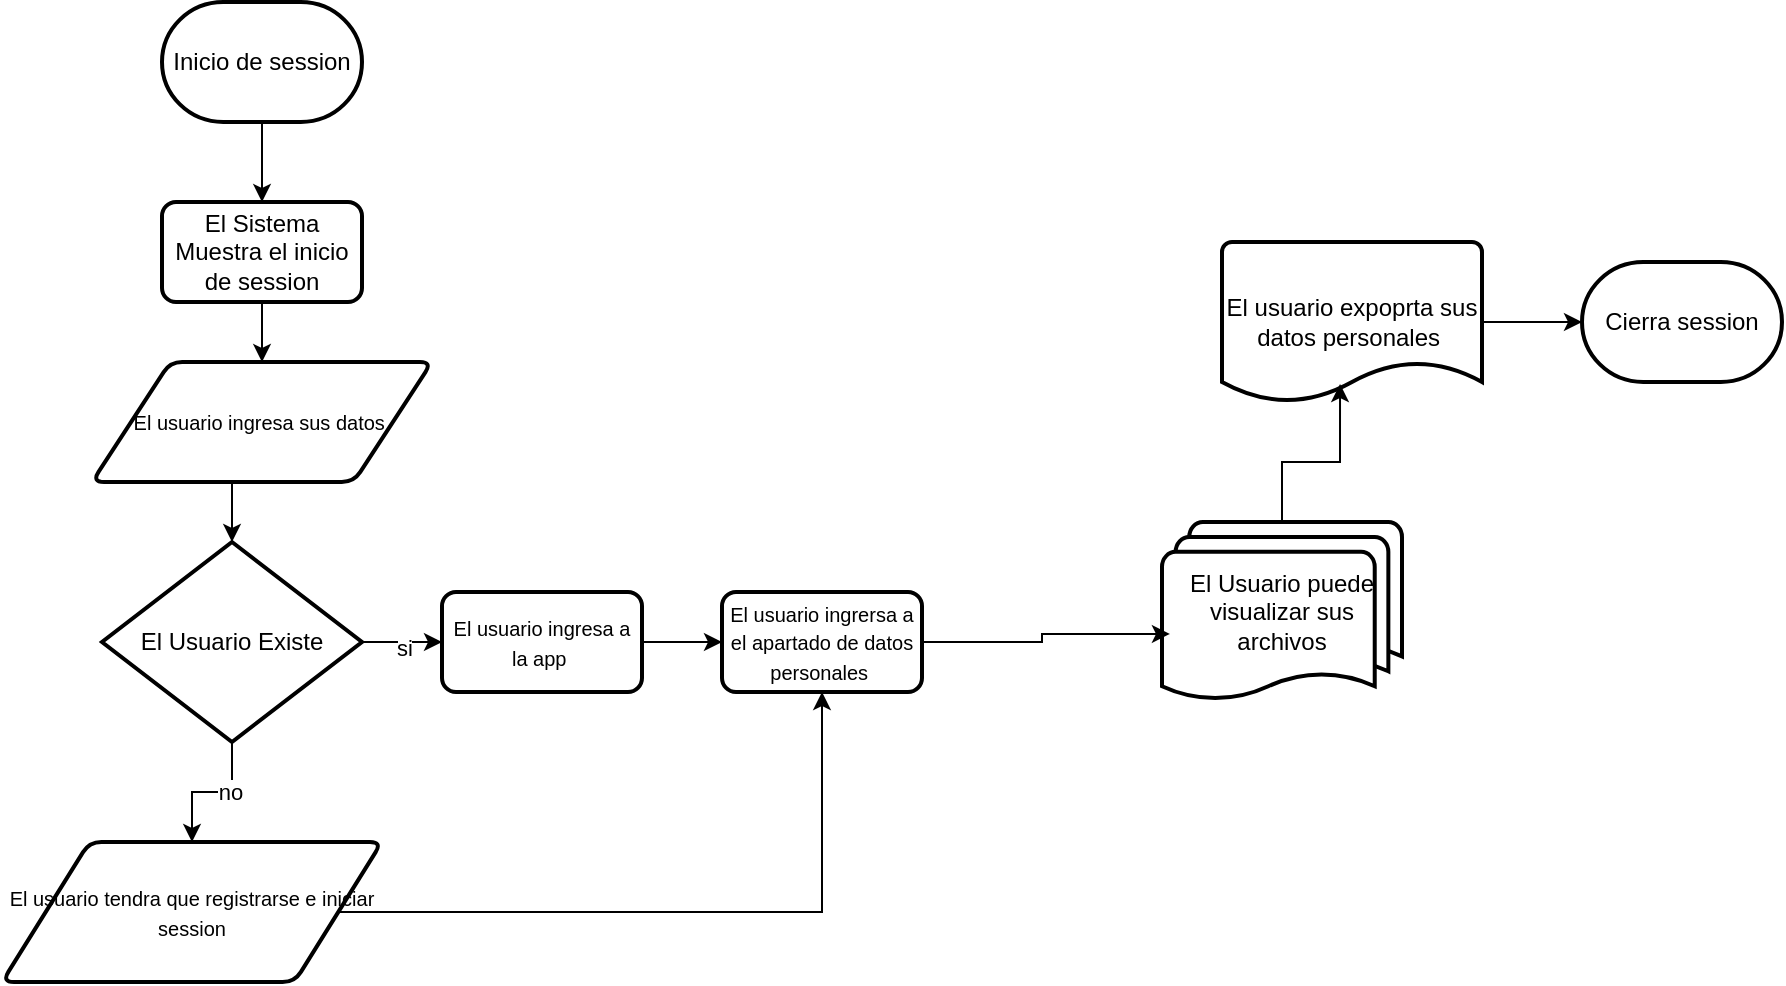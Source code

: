 <mxfile version="24.7.17">
  <diagram name="Página-1" id="MI0Qso2G5_UdOSjVbqyH">
    <mxGraphModel dx="926" dy="560" grid="1" gridSize="10" guides="1" tooltips="1" connect="1" arrows="1" fold="1" page="1" pageScale="1" pageWidth="827" pageHeight="1169" math="0" shadow="0">
      <root>
        <mxCell id="0" />
        <mxCell id="1" parent="0" />
        <mxCell id="VpDkjlxxtySyVq0ekypC-2" style="edgeStyle=orthogonalEdgeStyle;rounded=0;orthogonalLoop=1;jettySize=auto;html=1;exitX=0.5;exitY=1;exitDx=0;exitDy=0;exitPerimeter=0;entryX=0.5;entryY=0;entryDx=0;entryDy=0;" edge="1" parent="1" source="VpDkjlxxtySyVq0ekypC-1" target="VpDkjlxxtySyVq0ekypC-3">
          <mxGeometry relative="1" as="geometry">
            <mxPoint x="340" y="160" as="targetPoint" />
          </mxGeometry>
        </mxCell>
        <mxCell id="VpDkjlxxtySyVq0ekypC-1" value="Inicio de session" style="strokeWidth=2;html=1;shape=mxgraph.flowchart.terminator;whiteSpace=wrap;" vertex="1" parent="1">
          <mxGeometry x="290" y="50" width="100" height="60" as="geometry" />
        </mxCell>
        <mxCell id="VpDkjlxxtySyVq0ekypC-4" style="edgeStyle=orthogonalEdgeStyle;rounded=0;orthogonalLoop=1;jettySize=auto;html=1;exitX=0.5;exitY=1;exitDx=0;exitDy=0;" edge="1" parent="1" source="VpDkjlxxtySyVq0ekypC-3">
          <mxGeometry relative="1" as="geometry">
            <mxPoint x="340" y="230" as="targetPoint" />
          </mxGeometry>
        </mxCell>
        <mxCell id="VpDkjlxxtySyVq0ekypC-3" value="El Sistema Muestra el inicio de session" style="rounded=1;whiteSpace=wrap;html=1;absoluteArcSize=1;arcSize=14;strokeWidth=2;" vertex="1" parent="1">
          <mxGeometry x="290" y="150" width="100" height="50" as="geometry" />
        </mxCell>
        <mxCell id="VpDkjlxxtySyVq0ekypC-5" value="&lt;div style=&quot;&quot;&gt;&lt;span style=&quot;font-size: 10px; background-color: initial;&quot;&gt;El usuario ingresa sus datos&amp;nbsp;&lt;/span&gt;&lt;/div&gt;" style="shape=parallelogram;html=1;strokeWidth=2;perimeter=parallelogramPerimeter;whiteSpace=wrap;rounded=1;arcSize=12;size=0.23;align=center;" vertex="1" parent="1">
          <mxGeometry x="255" y="230" width="170" height="60" as="geometry" />
        </mxCell>
        <mxCell id="VpDkjlxxtySyVq0ekypC-9" style="edgeStyle=orthogonalEdgeStyle;rounded=0;orthogonalLoop=1;jettySize=auto;html=1;exitX=1;exitY=0.5;exitDx=0;exitDy=0;exitPerimeter=0;entryX=0;entryY=0.5;entryDx=0;entryDy=0;" edge="1" parent="1" source="VpDkjlxxtySyVq0ekypC-6" target="VpDkjlxxtySyVq0ekypC-25">
          <mxGeometry relative="1" as="geometry">
            <mxPoint x="433.09" y="370" as="targetPoint" />
          </mxGeometry>
        </mxCell>
        <mxCell id="VpDkjlxxtySyVq0ekypC-11" value="si" style="edgeLabel;html=1;align=center;verticalAlign=middle;resizable=0;points=[];" vertex="1" connectable="0" parent="VpDkjlxxtySyVq0ekypC-9">
          <mxGeometry x="0.026" y="-3" relative="1" as="geometry">
            <mxPoint as="offset" />
          </mxGeometry>
        </mxCell>
        <mxCell id="VpDkjlxxtySyVq0ekypC-10" style="edgeStyle=orthogonalEdgeStyle;rounded=0;orthogonalLoop=1;jettySize=auto;html=1;exitX=0.5;exitY=1;exitDx=0;exitDy=0;exitPerimeter=0;entryX=0.5;entryY=0;entryDx=0;entryDy=0;" edge="1" parent="1" source="VpDkjlxxtySyVq0ekypC-6" target="VpDkjlxxtySyVq0ekypC-7">
          <mxGeometry relative="1" as="geometry" />
        </mxCell>
        <mxCell id="VpDkjlxxtySyVq0ekypC-12" value="no" style="edgeLabel;html=1;align=center;verticalAlign=middle;resizable=0;points=[];" vertex="1" connectable="0" parent="VpDkjlxxtySyVq0ekypC-10">
          <mxGeometry x="-0.24" relative="1" as="geometry">
            <mxPoint as="offset" />
          </mxGeometry>
        </mxCell>
        <mxCell id="VpDkjlxxtySyVq0ekypC-6" value="El Usuario Existe" style="strokeWidth=2;html=1;shape=mxgraph.flowchart.decision;whiteSpace=wrap;" vertex="1" parent="1">
          <mxGeometry x="260" y="320" width="130" height="100" as="geometry" />
        </mxCell>
        <mxCell id="VpDkjlxxtySyVq0ekypC-7" value="&lt;font style=&quot;font-size: 10px;&quot;&gt;El usuario tendra que registrarse e iniciar session&lt;/font&gt;" style="shape=parallelogram;html=1;strokeWidth=2;perimeter=parallelogramPerimeter;whiteSpace=wrap;rounded=1;arcSize=12;size=0.23;align=center;" vertex="1" parent="1">
          <mxGeometry x="210" y="470" width="190" height="70" as="geometry" />
        </mxCell>
        <mxCell id="VpDkjlxxtySyVq0ekypC-13" style="edgeStyle=orthogonalEdgeStyle;rounded=0;orthogonalLoop=1;jettySize=auto;html=1;exitX=0.5;exitY=1;exitDx=0;exitDy=0;entryX=0.5;entryY=0;entryDx=0;entryDy=0;entryPerimeter=0;" edge="1" parent="1" source="VpDkjlxxtySyVq0ekypC-5" target="VpDkjlxxtySyVq0ekypC-6">
          <mxGeometry relative="1" as="geometry" />
        </mxCell>
        <mxCell id="VpDkjlxxtySyVq0ekypC-14" value="El Usuario puede visualizar sus archivos" style="strokeWidth=2;html=1;shape=mxgraph.flowchart.multi-document;whiteSpace=wrap;" vertex="1" parent="1">
          <mxGeometry x="790" y="310" width="120" height="90" as="geometry" />
        </mxCell>
        <mxCell id="VpDkjlxxtySyVq0ekypC-15" style="edgeStyle=orthogonalEdgeStyle;rounded=0;orthogonalLoop=1;jettySize=auto;html=1;exitX=1;exitY=0.5;exitDx=0;exitDy=0;entryX=0.5;entryY=1;entryDx=0;entryDy=0;" edge="1" parent="1" source="VpDkjlxxtySyVq0ekypC-7" target="VpDkjlxxtySyVq0ekypC-26">
          <mxGeometry relative="1" as="geometry">
            <mxPoint x="674.076" y="403.0" as="targetPoint" />
            <Array as="points">
              <mxPoint x="620" y="505" />
            </Array>
          </mxGeometry>
        </mxCell>
        <mxCell id="VpDkjlxxtySyVq0ekypC-16" style="edgeStyle=orthogonalEdgeStyle;rounded=0;orthogonalLoop=1;jettySize=auto;html=1;exitX=1;exitY=0.5;exitDx=0;exitDy=0;entryX=0.033;entryY=0.622;entryDx=0;entryDy=0;entryPerimeter=0;" edge="1" parent="1" source="VpDkjlxxtySyVq0ekypC-26" target="VpDkjlxxtySyVq0ekypC-14">
          <mxGeometry relative="1" as="geometry">
            <mxPoint x="560.91" y="370" as="sourcePoint" />
          </mxGeometry>
        </mxCell>
        <mxCell id="VpDkjlxxtySyVq0ekypC-20" value="El usuario expoprta sus datos personales&amp;nbsp;" style="strokeWidth=2;html=1;shape=mxgraph.flowchart.document2;whiteSpace=wrap;size=0.25;" vertex="1" parent="1">
          <mxGeometry x="820" y="170" width="130" height="80" as="geometry" />
        </mxCell>
        <mxCell id="VpDkjlxxtySyVq0ekypC-22" style="edgeStyle=orthogonalEdgeStyle;rounded=0;orthogonalLoop=1;jettySize=auto;html=1;exitX=0.5;exitY=0;exitDx=0;exitDy=0;exitPerimeter=0;entryX=0.454;entryY=0.888;entryDx=0;entryDy=0;entryPerimeter=0;" edge="1" parent="1" source="VpDkjlxxtySyVq0ekypC-14" target="VpDkjlxxtySyVq0ekypC-20">
          <mxGeometry relative="1" as="geometry" />
        </mxCell>
        <mxCell id="VpDkjlxxtySyVq0ekypC-23" value="Cierra session" style="strokeWidth=2;html=1;shape=mxgraph.flowchart.terminator;whiteSpace=wrap;" vertex="1" parent="1">
          <mxGeometry x="1000" y="180" width="100" height="60" as="geometry" />
        </mxCell>
        <mxCell id="VpDkjlxxtySyVq0ekypC-24" style="edgeStyle=orthogonalEdgeStyle;rounded=0;orthogonalLoop=1;jettySize=auto;html=1;exitX=1;exitY=0.5;exitDx=0;exitDy=0;exitPerimeter=0;entryX=0;entryY=0.5;entryDx=0;entryDy=0;entryPerimeter=0;" edge="1" parent="1" source="VpDkjlxxtySyVq0ekypC-20" target="VpDkjlxxtySyVq0ekypC-23">
          <mxGeometry relative="1" as="geometry" />
        </mxCell>
        <mxCell id="VpDkjlxxtySyVq0ekypC-25" value="&lt;span style=&quot;font-size: 10px;&quot;&gt;El usuario ingresa a la app&amp;nbsp;&lt;/span&gt;" style="rounded=1;whiteSpace=wrap;html=1;absoluteArcSize=1;arcSize=14;strokeWidth=2;" vertex="1" parent="1">
          <mxGeometry x="430" y="345" width="100" height="50" as="geometry" />
        </mxCell>
        <mxCell id="VpDkjlxxtySyVq0ekypC-27" value="" style="edgeStyle=orthogonalEdgeStyle;rounded=0;orthogonalLoop=1;jettySize=auto;html=1;exitX=1;exitY=0.5;exitDx=0;exitDy=0;entryX=0;entryY=0.5;entryDx=0;entryDy=0;" edge="1" parent="1" source="VpDkjlxxtySyVq0ekypC-25" target="VpDkjlxxtySyVq0ekypC-26">
          <mxGeometry relative="1" as="geometry">
            <mxPoint x="560.91" y="370" as="sourcePoint" />
            <mxPoint x="824" y="376" as="targetPoint" />
          </mxGeometry>
        </mxCell>
        <mxCell id="VpDkjlxxtySyVq0ekypC-26" value="&lt;span style=&quot;font-size: 10px;&quot;&gt;El usuario ingrersa a el apartado de datos personales&amp;nbsp;&lt;/span&gt;" style="rounded=1;whiteSpace=wrap;html=1;absoluteArcSize=1;arcSize=14;strokeWidth=2;" vertex="1" parent="1">
          <mxGeometry x="570" y="345" width="100" height="50" as="geometry" />
        </mxCell>
      </root>
    </mxGraphModel>
  </diagram>
</mxfile>

